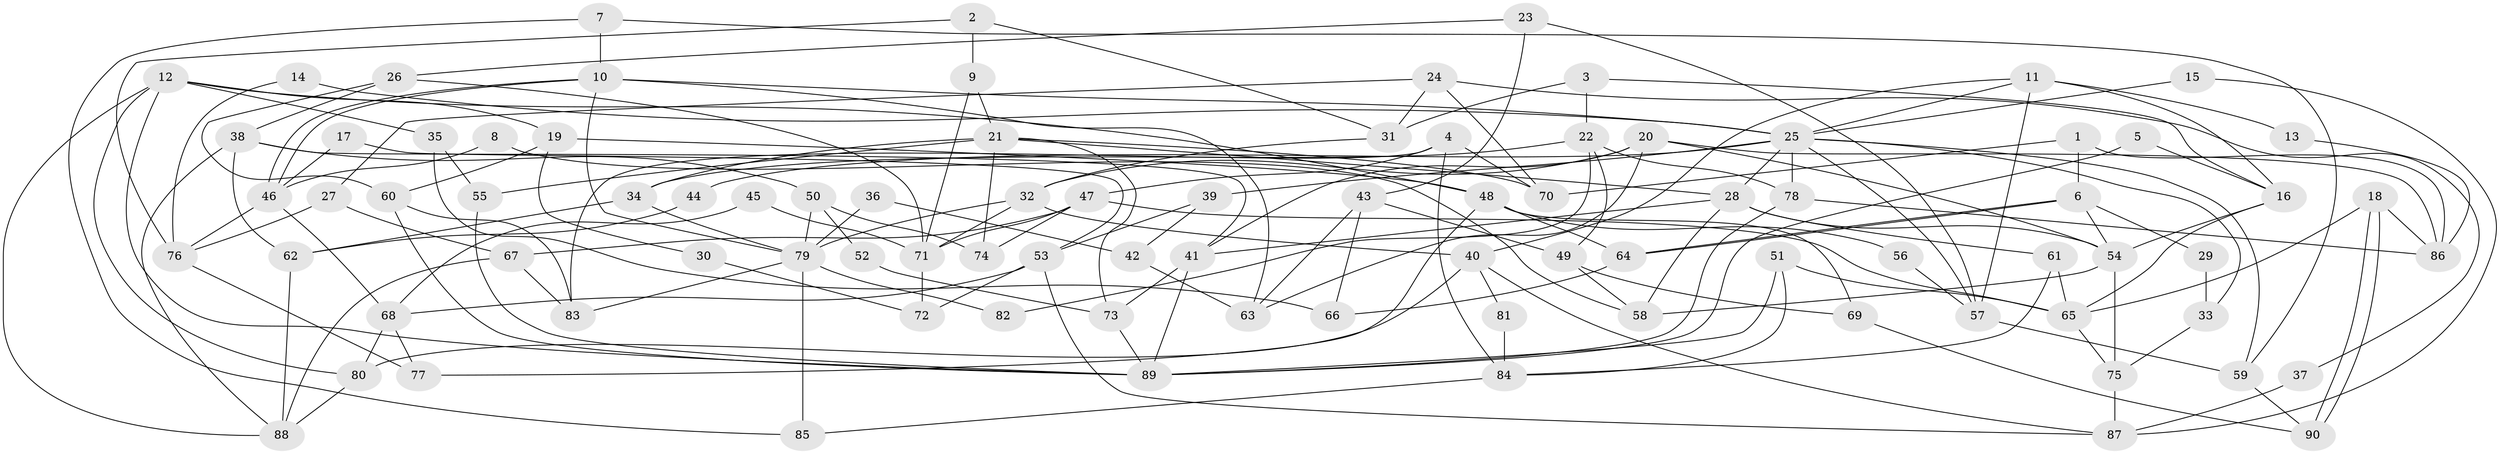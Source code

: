 // Generated by graph-tools (version 1.1) at 2025/36/03/09/25 02:36:08]
// undirected, 90 vertices, 180 edges
graph export_dot {
graph [start="1"]
  node [color=gray90,style=filled];
  1;
  2;
  3;
  4;
  5;
  6;
  7;
  8;
  9;
  10;
  11;
  12;
  13;
  14;
  15;
  16;
  17;
  18;
  19;
  20;
  21;
  22;
  23;
  24;
  25;
  26;
  27;
  28;
  29;
  30;
  31;
  32;
  33;
  34;
  35;
  36;
  37;
  38;
  39;
  40;
  41;
  42;
  43;
  44;
  45;
  46;
  47;
  48;
  49;
  50;
  51;
  52;
  53;
  54;
  55;
  56;
  57;
  58;
  59;
  60;
  61;
  62;
  63;
  64;
  65;
  66;
  67;
  68;
  69;
  70;
  71;
  72;
  73;
  74;
  75;
  76;
  77;
  78;
  79;
  80;
  81;
  82;
  83;
  84;
  85;
  86;
  87;
  88;
  89;
  90;
  1 -- 6;
  1 -- 70;
  1 -- 86;
  2 -- 9;
  2 -- 31;
  2 -- 76;
  3 -- 22;
  3 -- 16;
  3 -- 31;
  4 -- 47;
  4 -- 84;
  4 -- 70;
  4 -- 83;
  5 -- 89;
  5 -- 16;
  6 -- 64;
  6 -- 64;
  6 -- 54;
  6 -- 29;
  7 -- 10;
  7 -- 59;
  7 -- 85;
  8 -- 58;
  8 -- 46;
  9 -- 71;
  9 -- 21;
  10 -- 46;
  10 -- 46;
  10 -- 25;
  10 -- 63;
  10 -- 79;
  11 -- 25;
  11 -- 40;
  11 -- 13;
  11 -- 16;
  11 -- 57;
  12 -- 48;
  12 -- 89;
  12 -- 19;
  12 -- 35;
  12 -- 80;
  12 -- 88;
  13 -- 86;
  14 -- 76;
  14 -- 25;
  15 -- 25;
  15 -- 87;
  16 -- 65;
  16 -- 54;
  17 -- 46;
  17 -- 53;
  18 -- 65;
  18 -- 90;
  18 -- 90;
  18 -- 86;
  19 -- 60;
  19 -- 30;
  19 -- 48;
  20 -- 54;
  20 -- 86;
  20 -- 32;
  20 -- 41;
  20 -- 63;
  21 -- 55;
  21 -- 73;
  21 -- 28;
  21 -- 34;
  21 -- 70;
  21 -- 74;
  22 -- 34;
  22 -- 49;
  22 -- 78;
  22 -- 82;
  23 -- 57;
  23 -- 26;
  23 -- 43;
  24 -- 70;
  24 -- 31;
  24 -- 27;
  24 -- 37;
  25 -- 28;
  25 -- 78;
  25 -- 33;
  25 -- 39;
  25 -- 44;
  25 -- 57;
  25 -- 59;
  26 -- 71;
  26 -- 38;
  26 -- 60;
  27 -- 76;
  27 -- 67;
  28 -- 41;
  28 -- 54;
  28 -- 58;
  28 -- 61;
  29 -- 33;
  30 -- 72;
  31 -- 32;
  32 -- 79;
  32 -- 40;
  32 -- 71;
  33 -- 75;
  34 -- 62;
  34 -- 79;
  35 -- 66;
  35 -- 55;
  36 -- 79;
  36 -- 42;
  37 -- 87;
  38 -- 88;
  38 -- 41;
  38 -- 50;
  38 -- 62;
  39 -- 53;
  39 -- 42;
  40 -- 80;
  40 -- 81;
  40 -- 87;
  41 -- 89;
  41 -- 73;
  42 -- 63;
  43 -- 63;
  43 -- 49;
  43 -- 66;
  44 -- 62;
  45 -- 71;
  45 -- 68;
  46 -- 68;
  46 -- 76;
  47 -- 67;
  47 -- 74;
  47 -- 65;
  47 -- 71;
  48 -- 69;
  48 -- 56;
  48 -- 64;
  48 -- 77;
  49 -- 58;
  49 -- 69;
  50 -- 79;
  50 -- 52;
  50 -- 74;
  51 -- 89;
  51 -- 65;
  51 -- 84;
  52 -- 73;
  53 -- 87;
  53 -- 68;
  53 -- 72;
  54 -- 58;
  54 -- 75;
  55 -- 89;
  56 -- 57;
  57 -- 59;
  59 -- 90;
  60 -- 83;
  60 -- 89;
  61 -- 84;
  61 -- 65;
  62 -- 88;
  64 -- 66;
  65 -- 75;
  67 -- 83;
  67 -- 88;
  68 -- 77;
  68 -- 80;
  69 -- 90;
  71 -- 72;
  73 -- 89;
  75 -- 87;
  76 -- 77;
  78 -- 86;
  78 -- 89;
  79 -- 82;
  79 -- 83;
  79 -- 85;
  80 -- 88;
  81 -- 84;
  84 -- 85;
}
